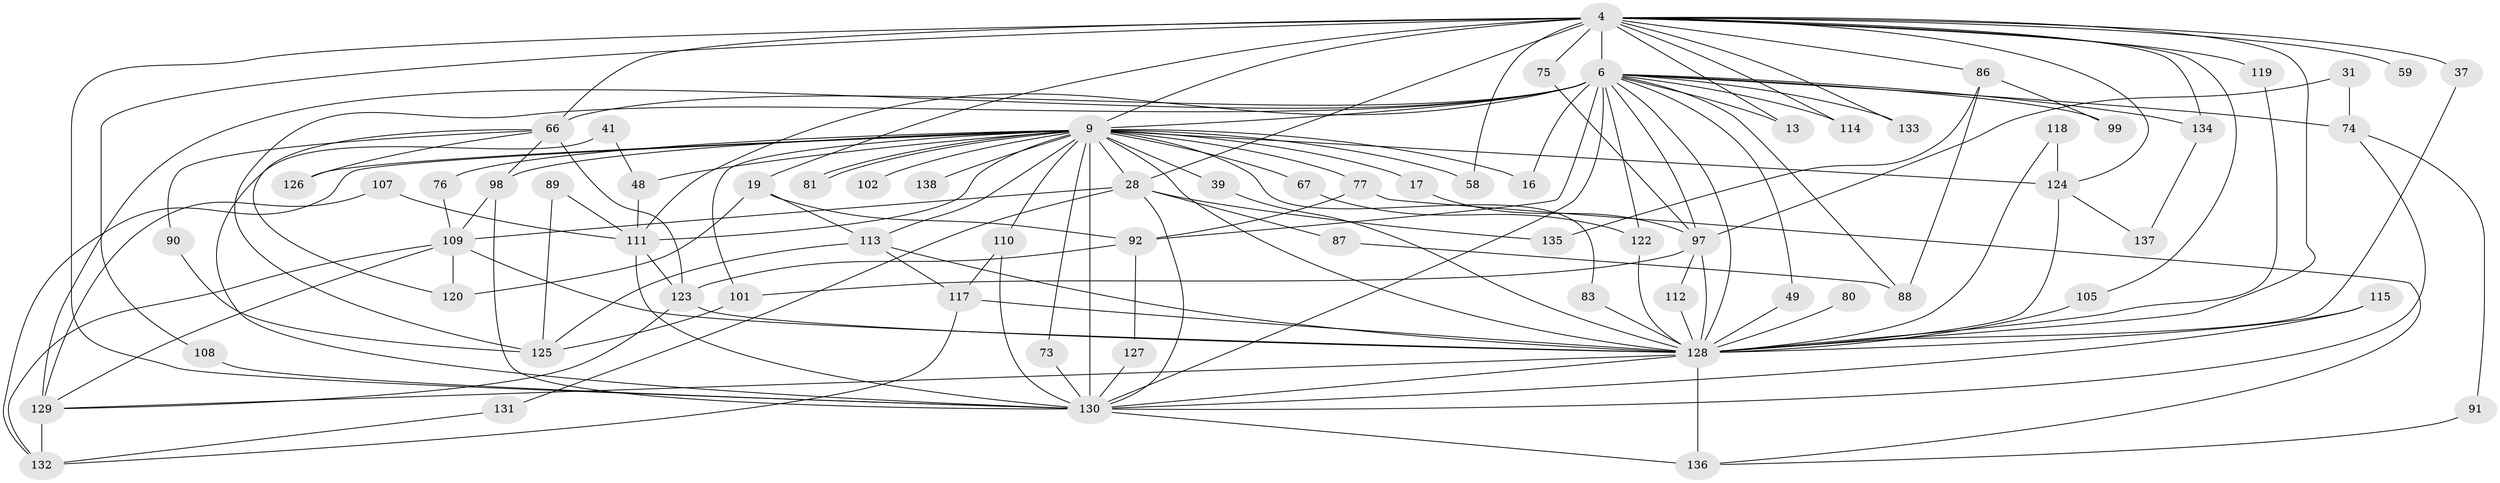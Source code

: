 // original degree distribution, {25: 0.007246376811594203, 21: 0.014492753623188406, 19: 0.007246376811594203, 29: 0.014492753623188406, 22: 0.007246376811594203, 20: 0.007246376811594203, 27: 0.007246376811594203, 14: 0.007246376811594203, 8: 0.021739130434782608, 5: 0.07971014492753623, 2: 0.5144927536231884, 3: 0.1956521739130435, 4: 0.08695652173913043, 6: 0.021739130434782608, 7: 0.007246376811594203}
// Generated by graph-tools (version 1.1) at 2025/46/03/09/25 04:46:35]
// undirected, 69 vertices, 148 edges
graph export_dot {
graph [start="1"]
  node [color=gray90,style=filled];
  4 [super="+2"];
  6 [super="+1"];
  9 [super="+5"];
  13;
  16;
  17;
  19;
  28 [super="+18+26"];
  31;
  37;
  39;
  41;
  48 [super="+38"];
  49;
  58;
  59;
  66 [super="+25+36"];
  67;
  73;
  74 [super="+34"];
  75;
  76;
  77 [super="+33"];
  80;
  81;
  83;
  86;
  87;
  88 [super="+84"];
  89;
  90;
  91;
  92 [super="+27"];
  97 [super="+11+43"];
  98 [super="+53+69"];
  99;
  101 [super="+51"];
  102;
  105 [super="+47"];
  107;
  108;
  109 [super="+52"];
  110;
  111 [super="+50+82+95"];
  112 [super="+44"];
  113 [super="+32+72"];
  114;
  115;
  117 [super="+45"];
  118;
  119;
  120 [super="+70"];
  122 [super="+94"];
  123 [super="+104"];
  124 [super="+61+42"];
  125 [super="+54+93"];
  126;
  127;
  128 [super="+71+8"];
  129 [super="+100+68+96+116"];
  130 [super="+14+10+103"];
  131;
  132 [super="+121+64"];
  133 [super="+30+106"];
  134 [super="+65"];
  135;
  136 [super="+20"];
  137;
  138 [super="+35"];
  4 -- 6 [weight=4];
  4 -- 9 [weight=4];
  4 -- 13;
  4 -- 19 [weight=2];
  4 -- 28 [weight=3];
  4 -- 37;
  4 -- 58;
  4 -- 59 [weight=2];
  4 -- 66 [weight=2];
  4 -- 75;
  4 -- 86;
  4 -- 108;
  4 -- 114;
  4 -- 119;
  4 -- 105;
  4 -- 134 [weight=2];
  4 -- 130 [weight=5];
  4 -- 133 [weight=2];
  4 -- 128 [weight=4];
  4 -- 124;
  6 -- 9 [weight=4];
  6 -- 13;
  6 -- 16;
  6 -- 49;
  6 -- 88 [weight=2];
  6 -- 97 [weight=3];
  6 -- 125 [weight=4];
  6 -- 134 [weight=2];
  6 -- 66 [weight=2];
  6 -- 74 [weight=3];
  6 -- 99;
  6 -- 114;
  6 -- 130 [weight=5];
  6 -- 111 [weight=2];
  6 -- 92;
  6 -- 133 [weight=2];
  6 -- 128 [weight=5];
  6 -- 122 [weight=2];
  6 -- 129 [weight=4];
  9 -- 39 [weight=2];
  9 -- 48 [weight=2];
  9 -- 58;
  9 -- 76;
  9 -- 81;
  9 -- 81;
  9 -- 101;
  9 -- 102 [weight=2];
  9 -- 113 [weight=3];
  9 -- 128 [weight=5];
  9 -- 138 [weight=3];
  9 -- 130 [weight=6];
  9 -- 67;
  9 -- 73;
  9 -- 16;
  9 -- 17;
  9 -- 83;
  9 -- 110;
  9 -- 111 [weight=2];
  9 -- 126;
  9 -- 28;
  9 -- 77;
  9 -- 98;
  9 -- 132 [weight=2];
  9 -- 124 [weight=3];
  17 -- 97;
  19 -- 113;
  19 -- 92;
  19 -- 120;
  28 -- 87;
  28 -- 109 [weight=2];
  28 -- 131;
  28 -- 130;
  28 -- 135;
  31 -- 97;
  31 -- 74;
  37 -- 128;
  39 -- 128;
  41 -- 48;
  41 -- 130;
  48 -- 111;
  49 -- 128;
  66 -- 126;
  66 -- 98;
  66 -- 90;
  66 -- 120;
  66 -- 123;
  67 -- 122;
  73 -- 130;
  74 -- 91;
  74 -- 130;
  75 -- 97;
  76 -- 109;
  77 -- 92;
  77 -- 136;
  80 -- 128 [weight=2];
  83 -- 128;
  86 -- 99;
  86 -- 135;
  86 -- 88;
  87 -- 88;
  89 -- 125;
  89 -- 111;
  90 -- 125;
  91 -- 136;
  92 -- 127;
  92 -- 123;
  97 -- 112;
  97 -- 101;
  97 -- 128;
  98 -- 130;
  98 -- 109;
  101 -- 125;
  105 -- 128 [weight=2];
  107 -- 111;
  107 -- 129;
  108 -- 130;
  109 -- 120;
  109 -- 128;
  109 -- 129;
  109 -- 132;
  110 -- 117;
  110 -- 130;
  111 -- 130 [weight=3];
  111 -- 123;
  112 -- 128 [weight=2];
  113 -- 117;
  113 -- 125 [weight=2];
  113 -- 128;
  115 -- 130;
  115 -- 128;
  117 -- 128;
  117 -- 132 [weight=2];
  118 -- 128;
  118 -- 124;
  119 -- 128;
  122 -- 128 [weight=2];
  123 -- 128;
  123 -- 129;
  124 -- 128;
  124 -- 137;
  127 -- 130;
  128 -- 130 [weight=4];
  128 -- 136 [weight=2];
  128 -- 129 [weight=2];
  129 -- 132;
  130 -- 136;
  131 -- 132;
  134 -- 137;
}
